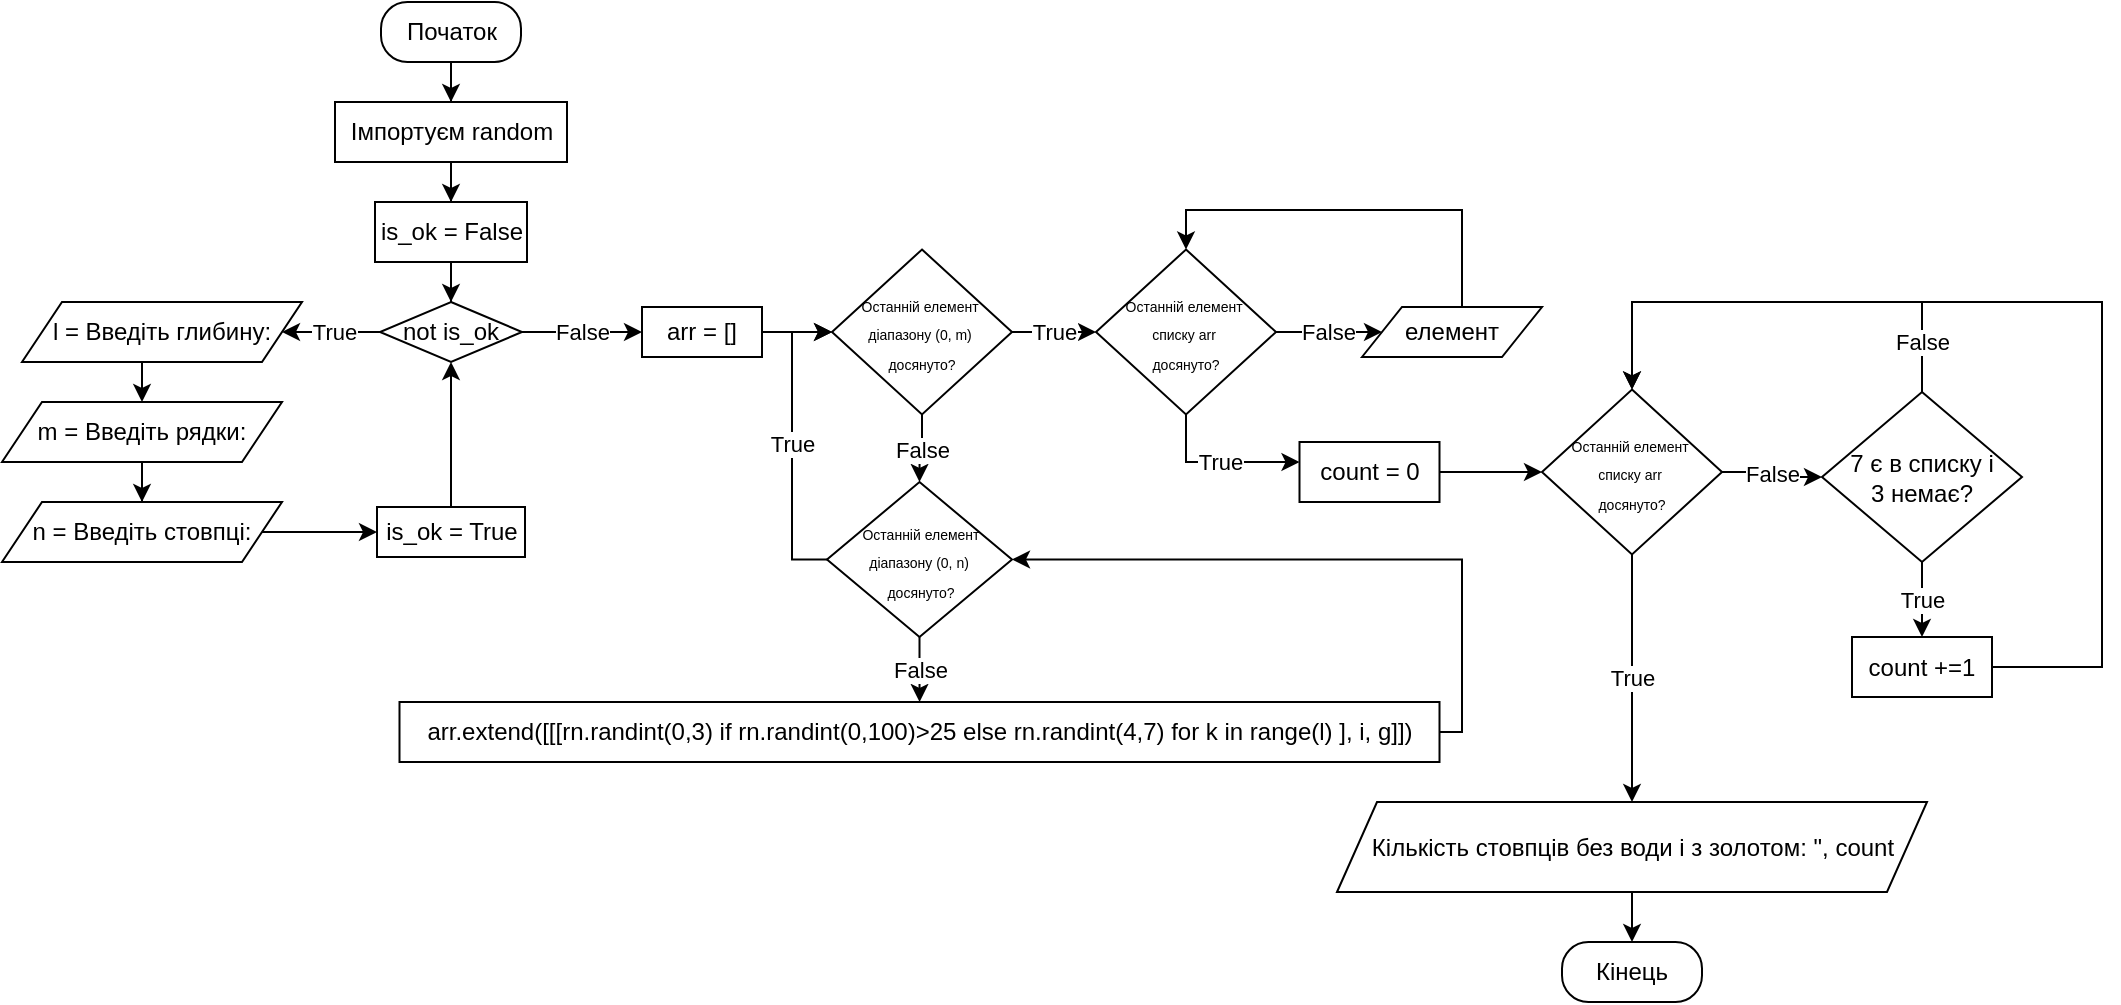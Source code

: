 <mxfile version="26.0.10">
  <diagram name="Страница — 1" id="g5Z4J2Kej41NbY1sLd3g">
    <mxGraphModel dx="1270" dy="699" grid="1" gridSize="10" guides="1" tooltips="1" connect="1" arrows="1" fold="1" page="1" pageScale="1" pageWidth="827" pageHeight="1169" math="0" shadow="0">
      <root>
        <mxCell id="0" />
        <mxCell id="1" parent="0" />
        <mxCell id="8tKniSYLT_FTo-LNf7-M-2" style="edgeStyle=orthogonalEdgeStyle;rounded=0;orthogonalLoop=1;jettySize=auto;html=1;" edge="1" parent="1" source="8tKniSYLT_FTo-LNf7-M-1" target="8tKniSYLT_FTo-LNf7-M-3">
          <mxGeometry relative="1" as="geometry">
            <mxPoint x="414" y="190" as="targetPoint" />
          </mxGeometry>
        </mxCell>
        <mxCell id="8tKniSYLT_FTo-LNf7-M-1" value="Початок" style="rounded=1;whiteSpace=wrap;html=1;arcSize=44;" vertex="1" parent="1">
          <mxGeometry x="379.5" y="150" width="70" height="30" as="geometry" />
        </mxCell>
        <mxCell id="8tKniSYLT_FTo-LNf7-M-20" style="edgeStyle=orthogonalEdgeStyle;rounded=0;orthogonalLoop=1;jettySize=auto;html=1;entryX=0.5;entryY=0;entryDx=0;entryDy=0;" edge="1" parent="1" source="8tKniSYLT_FTo-LNf7-M-3" target="8tKniSYLT_FTo-LNf7-M-5">
          <mxGeometry relative="1" as="geometry" />
        </mxCell>
        <mxCell id="8tKniSYLT_FTo-LNf7-M-3" value="Імпортуєм random" style="rounded=0;whiteSpace=wrap;html=1;" vertex="1" parent="1">
          <mxGeometry x="356.5" y="200" width="116" height="30" as="geometry" />
        </mxCell>
        <mxCell id="8tKniSYLT_FTo-LNf7-M-7" value="" style="edgeStyle=orthogonalEdgeStyle;rounded=0;orthogonalLoop=1;jettySize=auto;html=1;" edge="1" parent="1" source="8tKniSYLT_FTo-LNf7-M-5" target="8tKniSYLT_FTo-LNf7-M-6">
          <mxGeometry relative="1" as="geometry" />
        </mxCell>
        <mxCell id="8tKniSYLT_FTo-LNf7-M-5" value="is_ok = False" style="rounded=0;whiteSpace=wrap;html=1;" vertex="1" parent="1">
          <mxGeometry x="376.5" y="250" width="76" height="30" as="geometry" />
        </mxCell>
        <mxCell id="8tKniSYLT_FTo-LNf7-M-9" value="True" style="edgeStyle=orthogonalEdgeStyle;rounded=0;orthogonalLoop=1;jettySize=auto;html=1;" edge="1" parent="1" source="8tKniSYLT_FTo-LNf7-M-6" target="8tKniSYLT_FTo-LNf7-M-10">
          <mxGeometry relative="1" as="geometry">
            <mxPoint x="320" y="315" as="targetPoint" />
          </mxGeometry>
        </mxCell>
        <mxCell id="8tKniSYLT_FTo-LNf7-M-15" value="False" style="edgeStyle=orthogonalEdgeStyle;rounded=0;orthogonalLoop=1;jettySize=auto;html=1;" edge="1" parent="1" source="8tKniSYLT_FTo-LNf7-M-6" target="8tKniSYLT_FTo-LNf7-M-22">
          <mxGeometry relative="1" as="geometry">
            <mxPoint x="510" y="315" as="targetPoint" />
          </mxGeometry>
        </mxCell>
        <mxCell id="8tKniSYLT_FTo-LNf7-M-6" value="not is_ok" style="rhombus;whiteSpace=wrap;html=1;" vertex="1" parent="1">
          <mxGeometry x="379" y="300" width="71" height="30" as="geometry" />
        </mxCell>
        <mxCell id="8tKniSYLT_FTo-LNf7-M-13" value="" style="edgeStyle=orthogonalEdgeStyle;rounded=0;orthogonalLoop=1;jettySize=auto;html=1;entryX=0.5;entryY=0;entryDx=0;entryDy=0;" edge="1" parent="1" source="8tKniSYLT_FTo-LNf7-M-10" target="8tKniSYLT_FTo-LNf7-M-11">
          <mxGeometry relative="1" as="geometry">
            <Array as="points">
              <mxPoint x="260" y="340" />
              <mxPoint x="260" y="340" />
            </Array>
          </mxGeometry>
        </mxCell>
        <mxCell id="8tKniSYLT_FTo-LNf7-M-10" value="l = Введіть глибину:" style="shape=parallelogram;perimeter=parallelogramPerimeter;whiteSpace=wrap;html=1;fixedSize=1;" vertex="1" parent="1">
          <mxGeometry x="200" y="300" width="140" height="30" as="geometry" />
        </mxCell>
        <mxCell id="8tKniSYLT_FTo-LNf7-M-14" style="edgeStyle=orthogonalEdgeStyle;rounded=0;orthogonalLoop=1;jettySize=auto;html=1;entryX=0.5;entryY=0;entryDx=0;entryDy=0;" edge="1" parent="1" source="8tKniSYLT_FTo-LNf7-M-11" target="8tKniSYLT_FTo-LNf7-M-12">
          <mxGeometry relative="1" as="geometry" />
        </mxCell>
        <mxCell id="8tKniSYLT_FTo-LNf7-M-11" value="m = Введіть рядки:" style="shape=parallelogram;perimeter=parallelogramPerimeter;whiteSpace=wrap;html=1;fixedSize=1;" vertex="1" parent="1">
          <mxGeometry x="190" y="350" width="140" height="30" as="geometry" />
        </mxCell>
        <mxCell id="8tKniSYLT_FTo-LNf7-M-18" style="edgeStyle=orthogonalEdgeStyle;rounded=0;orthogonalLoop=1;jettySize=auto;html=1;entryX=0;entryY=0.5;entryDx=0;entryDy=0;" edge="1" parent="1" source="8tKniSYLT_FTo-LNf7-M-12" target="8tKniSYLT_FTo-LNf7-M-17">
          <mxGeometry relative="1" as="geometry" />
        </mxCell>
        <mxCell id="8tKniSYLT_FTo-LNf7-M-12" value="n = Введіть стовпці:" style="shape=parallelogram;perimeter=parallelogramPerimeter;whiteSpace=wrap;html=1;fixedSize=1;" vertex="1" parent="1">
          <mxGeometry x="190" y="400" width="140" height="30" as="geometry" />
        </mxCell>
        <mxCell id="8tKniSYLT_FTo-LNf7-M-21" style="edgeStyle=orthogonalEdgeStyle;rounded=0;orthogonalLoop=1;jettySize=auto;html=1;entryX=0.5;entryY=1;entryDx=0;entryDy=0;" edge="1" parent="1" source="8tKniSYLT_FTo-LNf7-M-17" target="8tKniSYLT_FTo-LNf7-M-6">
          <mxGeometry relative="1" as="geometry" />
        </mxCell>
        <mxCell id="8tKniSYLT_FTo-LNf7-M-17" value="is_ok = True" style="rounded=0;whiteSpace=wrap;html=1;" vertex="1" parent="1">
          <mxGeometry x="377.5" y="402.5" width="74" height="25" as="geometry" />
        </mxCell>
        <mxCell id="8tKniSYLT_FTo-LNf7-M-23" style="edgeStyle=orthogonalEdgeStyle;rounded=0;orthogonalLoop=1;jettySize=auto;html=1;" edge="1" parent="1" source="8tKniSYLT_FTo-LNf7-M-22" target="8tKniSYLT_FTo-LNf7-M-24">
          <mxGeometry relative="1" as="geometry">
            <mxPoint x="600" y="315" as="targetPoint" />
          </mxGeometry>
        </mxCell>
        <mxCell id="8tKniSYLT_FTo-LNf7-M-22" value="arr = []" style="rounded=0;whiteSpace=wrap;html=1;" vertex="1" parent="1">
          <mxGeometry x="510" y="302.5" width="60" height="25" as="geometry" />
        </mxCell>
        <mxCell id="8tKniSYLT_FTo-LNf7-M-26" value="False" style="edgeStyle=orthogonalEdgeStyle;rounded=0;orthogonalLoop=1;jettySize=auto;html=1;entryX=0.5;entryY=0;entryDx=0;entryDy=0;" edge="1" parent="1" source="8tKniSYLT_FTo-LNf7-M-24" target="8tKniSYLT_FTo-LNf7-M-25">
          <mxGeometry relative="1" as="geometry" />
        </mxCell>
        <mxCell id="8tKniSYLT_FTo-LNf7-M-31" value="True" style="edgeStyle=orthogonalEdgeStyle;rounded=0;orthogonalLoop=1;jettySize=auto;html=1;entryX=0;entryY=0.5;entryDx=0;entryDy=0;" edge="1" parent="1" source="8tKniSYLT_FTo-LNf7-M-24" target="8tKniSYLT_FTo-LNf7-M-32">
          <mxGeometry relative="1" as="geometry">
            <mxPoint x="800" y="315" as="targetPoint" />
          </mxGeometry>
        </mxCell>
        <mxCell id="8tKniSYLT_FTo-LNf7-M-24" value="&lt;font style=&quot;font-size: 7px;&quot;&gt;Останній елемент&amp;nbsp;&lt;/font&gt;&lt;div&gt;&lt;font style=&quot;font-size: 7px;&quot;&gt;діапазону (0, m)&amp;nbsp;&lt;/font&gt;&lt;/div&gt;&lt;div&gt;&lt;font style=&quot;font-size: 7px;&quot;&gt;досянуто?&lt;/font&gt;&lt;/div&gt;" style="rhombus;whiteSpace=wrap;html=1;" vertex="1" parent="1">
          <mxGeometry x="605" y="273.75" width="90" height="82.5" as="geometry" />
        </mxCell>
        <mxCell id="8tKniSYLT_FTo-LNf7-M-27" value="False" style="edgeStyle=orthogonalEdgeStyle;rounded=0;orthogonalLoop=1;jettySize=auto;html=1;" edge="1" parent="1" source="8tKniSYLT_FTo-LNf7-M-25" target="8tKniSYLT_FTo-LNf7-M-28">
          <mxGeometry relative="1" as="geometry">
            <mxPoint x="650" y="490" as="targetPoint" />
          </mxGeometry>
        </mxCell>
        <mxCell id="8tKniSYLT_FTo-LNf7-M-30" value="True" style="edgeStyle=orthogonalEdgeStyle;rounded=0;orthogonalLoop=1;jettySize=auto;html=1;entryX=0;entryY=0.5;entryDx=0;entryDy=0;" edge="1" parent="1" source="8tKniSYLT_FTo-LNf7-M-25" target="8tKniSYLT_FTo-LNf7-M-24">
          <mxGeometry relative="1" as="geometry">
            <Array as="points">
              <mxPoint x="585" y="429" />
              <mxPoint x="585" y="315" />
            </Array>
          </mxGeometry>
        </mxCell>
        <mxCell id="8tKniSYLT_FTo-LNf7-M-25" value="&lt;font style=&quot;font-size: 7px;&quot;&gt;Останній елемент&lt;/font&gt;&lt;div&gt;&lt;font style=&quot;font-size: 7px;&quot;&gt;діапазону (0, n)&amp;nbsp;&lt;/font&gt;&lt;div&gt;&lt;font style=&quot;font-size: 7px;&quot;&gt;досянуто?&lt;/font&gt;&lt;/div&gt;&lt;/div&gt;" style="rhombus;whiteSpace=wrap;html=1;" vertex="1" parent="1">
          <mxGeometry x="602.5" y="390" width="92.5" height="77.5" as="geometry" />
        </mxCell>
        <mxCell id="8tKniSYLT_FTo-LNf7-M-29" style="edgeStyle=orthogonalEdgeStyle;rounded=0;orthogonalLoop=1;jettySize=auto;html=1;entryX=1;entryY=0.5;entryDx=0;entryDy=0;" edge="1" parent="1" source="8tKniSYLT_FTo-LNf7-M-28" target="8tKniSYLT_FTo-LNf7-M-25">
          <mxGeometry relative="1" as="geometry">
            <Array as="points">
              <mxPoint x="920" y="515" />
              <mxPoint x="920" y="429" />
            </Array>
          </mxGeometry>
        </mxCell>
        <UserObject label="arr.extend([[[rn.randint(0,3) if rn.randint(0,100)&gt;25 else rn.randint(4,7) for k in range(l) ], i, g]])" link="arr.extend([[[rn.randint(0,3) if rn.randint(0,100)&gt;25 else rn.randint(4,7) for k in range(l) ], i, g]])" id="8tKniSYLT_FTo-LNf7-M-28">
          <mxCell style="rounded=0;whiteSpace=wrap;html=1;" vertex="1" parent="1">
            <mxGeometry x="388.75" y="500" width="520" height="30" as="geometry" />
          </mxCell>
        </UserObject>
        <mxCell id="8tKniSYLT_FTo-LNf7-M-33" value="False" style="edgeStyle=orthogonalEdgeStyle;rounded=0;orthogonalLoop=1;jettySize=auto;html=1;" edge="1" parent="1" source="8tKniSYLT_FTo-LNf7-M-32" target="8tKniSYLT_FTo-LNf7-M-34">
          <mxGeometry relative="1" as="geometry">
            <mxPoint x="850" y="315" as="targetPoint" />
          </mxGeometry>
        </mxCell>
        <mxCell id="8tKniSYLT_FTo-LNf7-M-35" value="True" style="edgeStyle=orthogonalEdgeStyle;rounded=0;orthogonalLoop=1;jettySize=auto;html=1;" edge="1" parent="1" source="8tKniSYLT_FTo-LNf7-M-32" target="8tKniSYLT_FTo-LNf7-M-36">
          <mxGeometry relative="1" as="geometry">
            <mxPoint x="910" y="380" as="targetPoint" />
            <Array as="points">
              <mxPoint x="782" y="380" />
            </Array>
          </mxGeometry>
        </mxCell>
        <mxCell id="8tKniSYLT_FTo-LNf7-M-32" value="&lt;font style=&quot;font-size: 7px;&quot;&gt;Останній елемент&amp;nbsp;&lt;/font&gt;&lt;div&gt;&lt;font style=&quot;font-size: 7px;&quot;&gt;списку arr&amp;nbsp;&lt;/font&gt;&lt;/div&gt;&lt;div&gt;&lt;font style=&quot;font-size: 7px;&quot;&gt;досянуто?&lt;/font&gt;&lt;/div&gt;" style="rhombus;whiteSpace=wrap;html=1;" vertex="1" parent="1">
          <mxGeometry x="737" y="273.75" width="90" height="82.5" as="geometry" />
        </mxCell>
        <mxCell id="8tKniSYLT_FTo-LNf7-M-37" style="edgeStyle=orthogonalEdgeStyle;rounded=0;orthogonalLoop=1;jettySize=auto;html=1;entryX=0.5;entryY=0;entryDx=0;entryDy=0;" edge="1" parent="1" source="8tKniSYLT_FTo-LNf7-M-34" target="8tKniSYLT_FTo-LNf7-M-32">
          <mxGeometry relative="1" as="geometry">
            <Array as="points">
              <mxPoint x="920" y="254" />
              <mxPoint x="782" y="254" />
            </Array>
          </mxGeometry>
        </mxCell>
        <mxCell id="8tKniSYLT_FTo-LNf7-M-34" value="елемент" style="shape=parallelogram;perimeter=parallelogramPerimeter;whiteSpace=wrap;html=1;fixedSize=1;" vertex="1" parent="1">
          <mxGeometry x="870" y="302.5" width="90" height="25" as="geometry" />
        </mxCell>
        <mxCell id="8tKniSYLT_FTo-LNf7-M-39" style="edgeStyle=orthogonalEdgeStyle;rounded=0;orthogonalLoop=1;jettySize=auto;html=1;entryX=0;entryY=0.5;entryDx=0;entryDy=0;" edge="1" parent="1" source="8tKniSYLT_FTo-LNf7-M-36" target="8tKniSYLT_FTo-LNf7-M-38">
          <mxGeometry relative="1" as="geometry" />
        </mxCell>
        <mxCell id="8tKniSYLT_FTo-LNf7-M-36" value="count = 0" style="rounded=0;whiteSpace=wrap;html=1;" vertex="1" parent="1">
          <mxGeometry x="838.75" y="370" width="70" height="30" as="geometry" />
        </mxCell>
        <mxCell id="8tKniSYLT_FTo-LNf7-M-40" value="False" style="edgeStyle=orthogonalEdgeStyle;rounded=0;orthogonalLoop=1;jettySize=auto;html=1;entryX=0;entryY=0.5;entryDx=0;entryDy=0;" edge="1" parent="1" source="8tKniSYLT_FTo-LNf7-M-38" target="8tKniSYLT_FTo-LNf7-M-41">
          <mxGeometry relative="1" as="geometry">
            <mxPoint x="1100" y="385" as="targetPoint" />
          </mxGeometry>
        </mxCell>
        <mxCell id="8tKniSYLT_FTo-LNf7-M-46" value="True" style="edgeStyle=orthogonalEdgeStyle;rounded=0;orthogonalLoop=1;jettySize=auto;html=1;entryX=0.5;entryY=0;entryDx=0;entryDy=0;" edge="1" parent="1" source="8tKniSYLT_FTo-LNf7-M-38" target="8tKniSYLT_FTo-LNf7-M-48">
          <mxGeometry relative="1" as="geometry">
            <mxPoint x="1005" y="460" as="targetPoint" />
          </mxGeometry>
        </mxCell>
        <mxCell id="8tKniSYLT_FTo-LNf7-M-38" value="&lt;font style=&quot;font-size: 7px;&quot;&gt;Останній елемент&amp;nbsp;&lt;/font&gt;&lt;div&gt;&lt;font style=&quot;font-size: 7px;&quot;&gt;списку arr&amp;nbsp;&lt;/font&gt;&lt;/div&gt;&lt;div&gt;&lt;font style=&quot;font-size: 7px;&quot;&gt;досянуто?&lt;/font&gt;&lt;/div&gt;" style="rhombus;whiteSpace=wrap;html=1;" vertex="1" parent="1">
          <mxGeometry x="960" y="343.75" width="90" height="82.5" as="geometry" />
        </mxCell>
        <mxCell id="8tKniSYLT_FTo-LNf7-M-44" value="True" style="edgeStyle=orthogonalEdgeStyle;rounded=0;orthogonalLoop=1;jettySize=auto;html=1;entryX=0.5;entryY=0;entryDx=0;entryDy=0;" edge="1" parent="1" source="8tKniSYLT_FTo-LNf7-M-41" target="8tKniSYLT_FTo-LNf7-M-43">
          <mxGeometry relative="1" as="geometry" />
        </mxCell>
        <mxCell id="8tKniSYLT_FTo-LNf7-M-45" value="False" style="edgeStyle=orthogonalEdgeStyle;rounded=0;orthogonalLoop=1;jettySize=auto;html=1;entryX=0.5;entryY=0;entryDx=0;entryDy=0;" edge="1" parent="1" source="8tKniSYLT_FTo-LNf7-M-41" target="8tKniSYLT_FTo-LNf7-M-38">
          <mxGeometry x="-0.786" relative="1" as="geometry">
            <Array as="points">
              <mxPoint x="1150" y="300" />
              <mxPoint x="1005" y="300" />
            </Array>
            <mxPoint as="offset" />
          </mxGeometry>
        </mxCell>
        <mxCell id="8tKniSYLT_FTo-LNf7-M-41" value="7 є в списку і&lt;div&gt;3 немає?&lt;/div&gt;" style="rhombus;whiteSpace=wrap;html=1;" vertex="1" parent="1">
          <mxGeometry x="1100" y="345" width="100" height="85" as="geometry" />
        </mxCell>
        <mxCell id="8tKniSYLT_FTo-LNf7-M-47" style="edgeStyle=orthogonalEdgeStyle;rounded=0;orthogonalLoop=1;jettySize=auto;html=1;entryX=0.5;entryY=0;entryDx=0;entryDy=0;" edge="1" parent="1" source="8tKniSYLT_FTo-LNf7-M-43" target="8tKniSYLT_FTo-LNf7-M-38">
          <mxGeometry relative="1" as="geometry">
            <Array as="points">
              <mxPoint x="1240" y="482" />
              <mxPoint x="1240" y="300" />
              <mxPoint x="1005" y="300" />
            </Array>
          </mxGeometry>
        </mxCell>
        <mxCell id="8tKniSYLT_FTo-LNf7-M-43" value="count +=1" style="rounded=0;whiteSpace=wrap;html=1;" vertex="1" parent="1">
          <mxGeometry x="1115" y="467.5" width="70" height="30" as="geometry" />
        </mxCell>
        <mxCell id="8tKniSYLT_FTo-LNf7-M-50" value="" style="edgeStyle=orthogonalEdgeStyle;rounded=0;orthogonalLoop=1;jettySize=auto;html=1;" edge="1" parent="1" source="8tKniSYLT_FTo-LNf7-M-48" target="8tKniSYLT_FTo-LNf7-M-49">
          <mxGeometry relative="1" as="geometry" />
        </mxCell>
        <mxCell id="8tKniSYLT_FTo-LNf7-M-48" value="Кількість стовпців без води і з золотом: &quot;, count" style="shape=parallelogram;perimeter=parallelogramPerimeter;whiteSpace=wrap;html=1;fixedSize=1;" vertex="1" parent="1">
          <mxGeometry x="857.5" y="550" width="295" height="45" as="geometry" />
        </mxCell>
        <mxCell id="8tKniSYLT_FTo-LNf7-M-49" value="Кінець" style="rounded=1;whiteSpace=wrap;html=1;arcSize=44;" vertex="1" parent="1">
          <mxGeometry x="970" y="620" width="70" height="30" as="geometry" />
        </mxCell>
      </root>
    </mxGraphModel>
  </diagram>
</mxfile>
